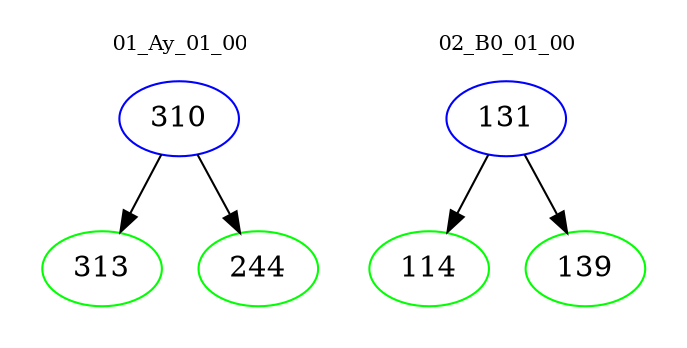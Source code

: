 digraph{
subgraph cluster_0 {
color = white
label = "01_Ay_01_00";
fontsize=10;
T0_310 [label="310", color="blue"]
T0_310 -> T0_313 [color="black"]
T0_313 [label="313", color="green"]
T0_310 -> T0_244 [color="black"]
T0_244 [label="244", color="green"]
}
subgraph cluster_1 {
color = white
label = "02_B0_01_00";
fontsize=10;
T1_131 [label="131", color="blue"]
T1_131 -> T1_114 [color="black"]
T1_114 [label="114", color="green"]
T1_131 -> T1_139 [color="black"]
T1_139 [label="139", color="green"]
}
}
